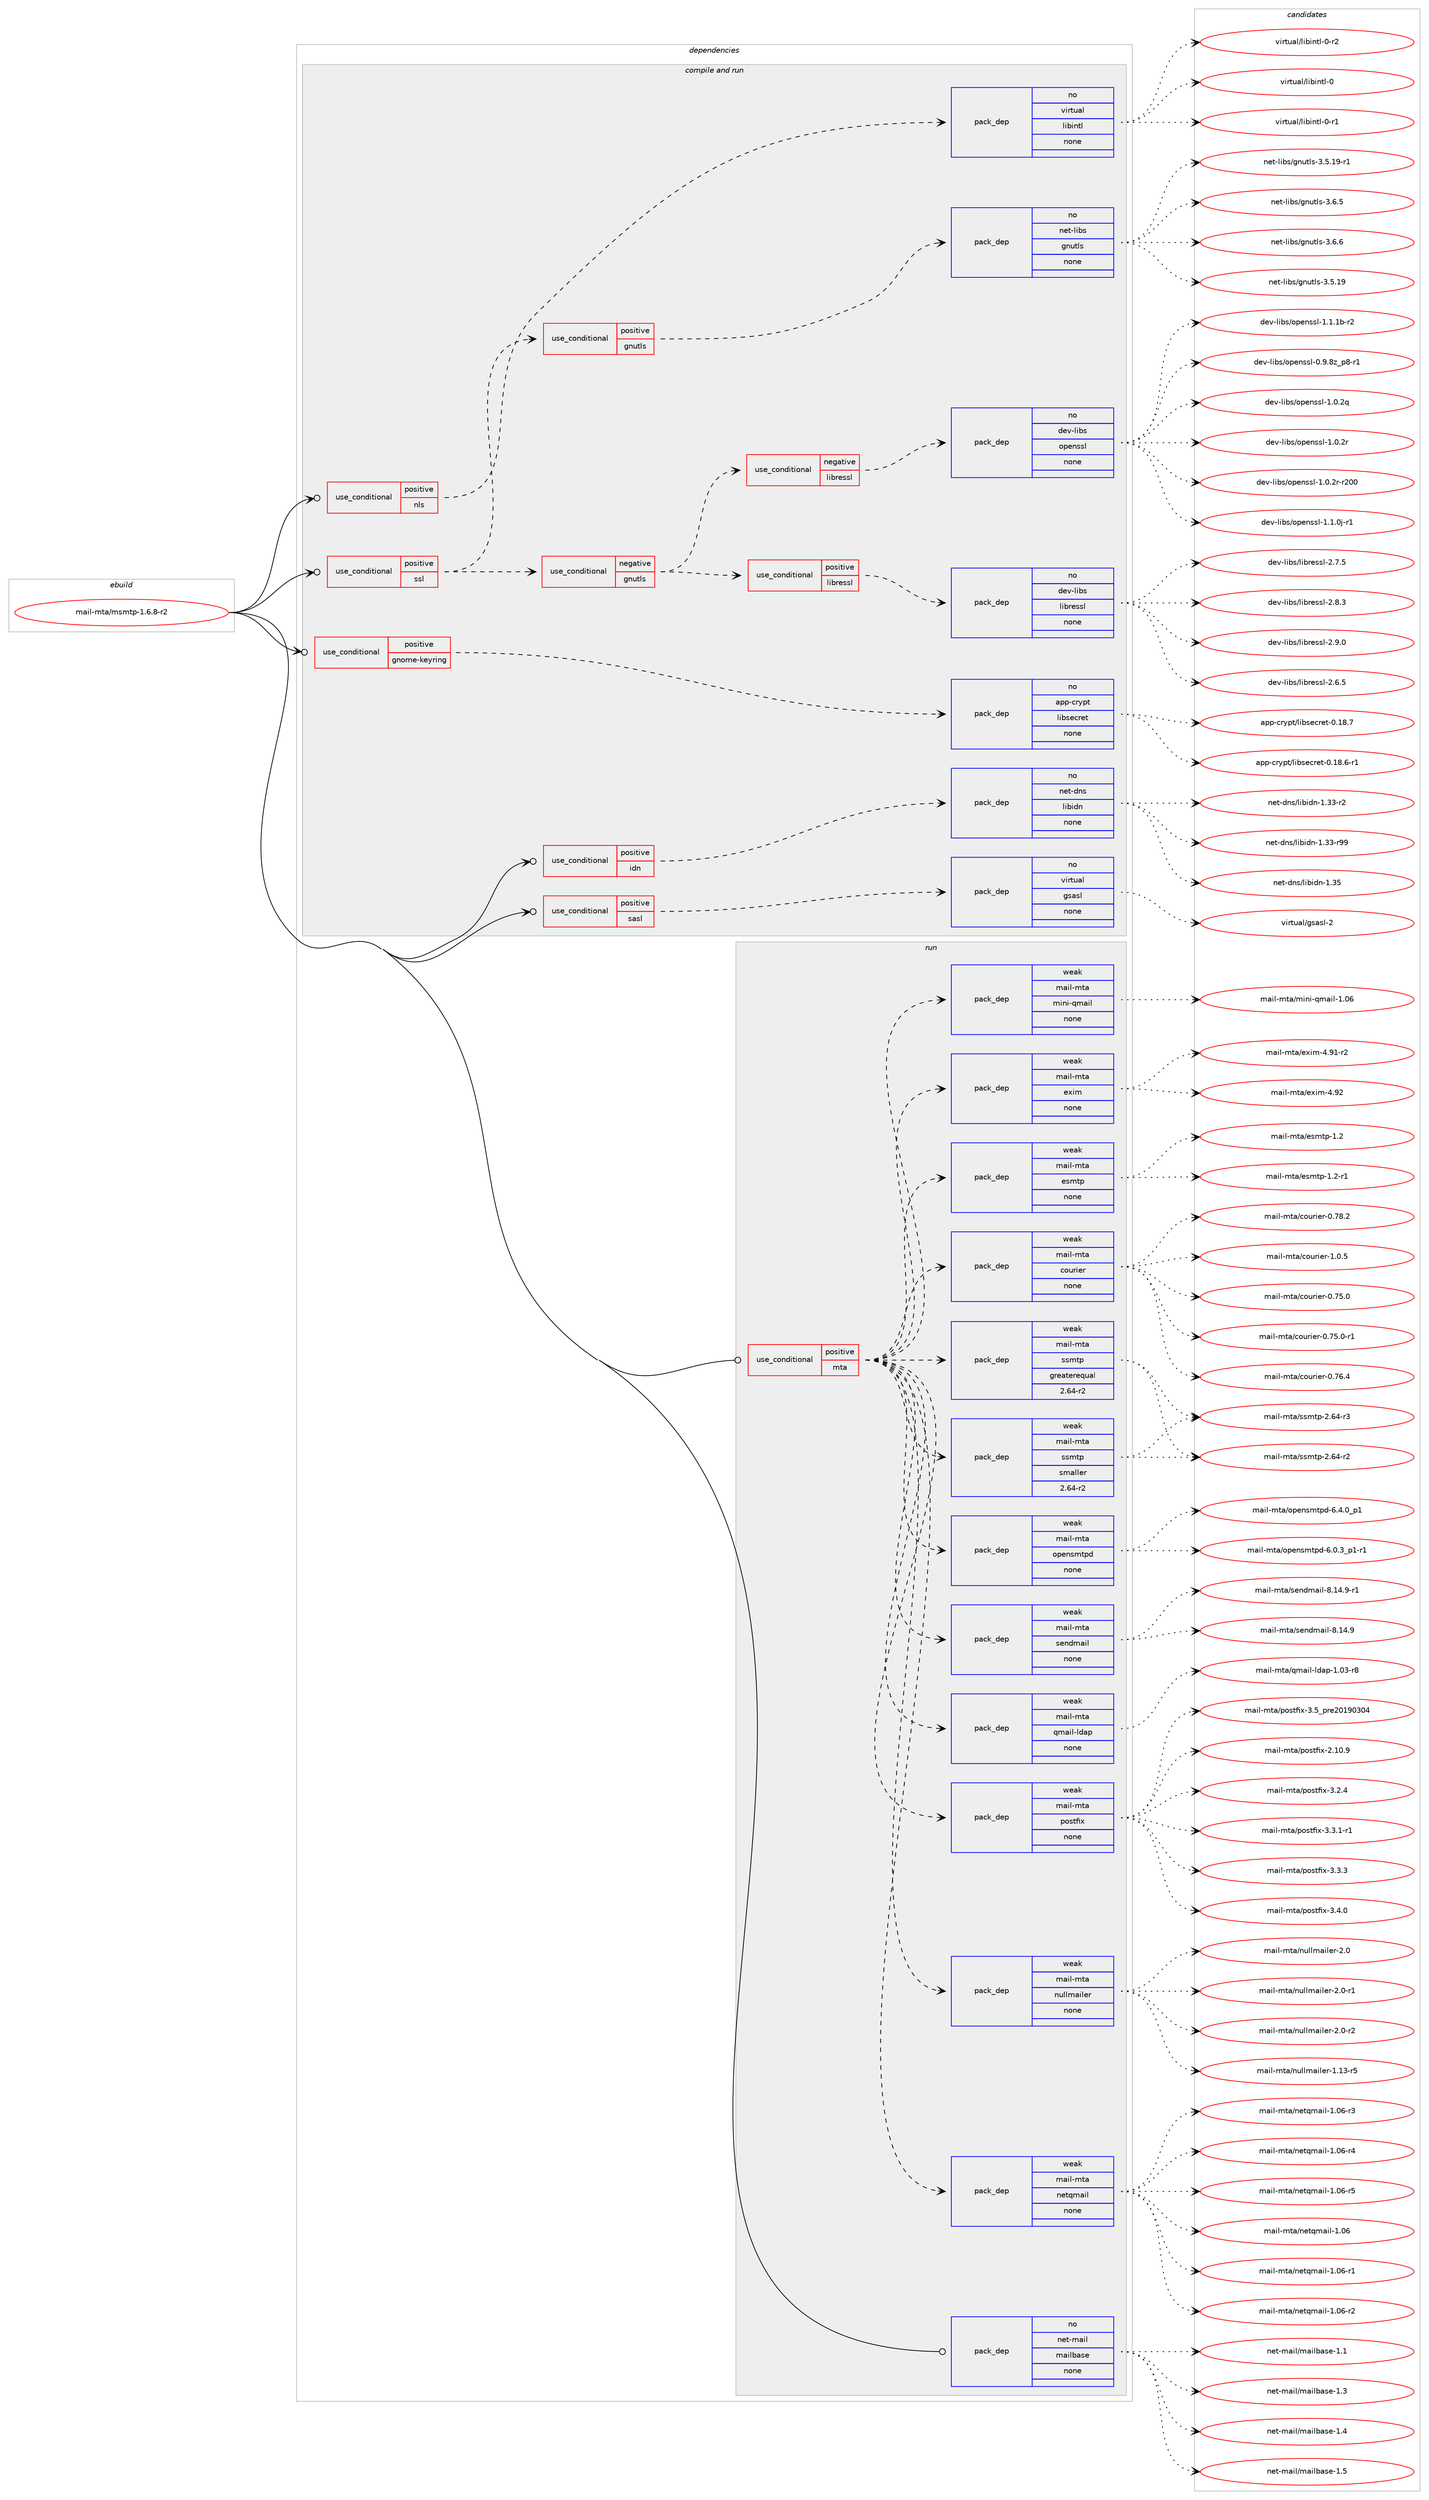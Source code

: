 digraph prolog {

# *************
# Graph options
# *************

newrank=true;
concentrate=true;
compound=true;
graph [rankdir=LR,fontname=Helvetica,fontsize=10,ranksep=1.5];#, ranksep=2.5, nodesep=0.2];
edge  [arrowhead=vee];
node  [fontname=Helvetica,fontsize=10];

# **********
# The ebuild
# **********

subgraph cluster_leftcol {
color=gray;
rank=same;
label=<<i>ebuild</i>>;
id [label="mail-mta/msmtp-1.6.8-r2", color=red, width=4, href="../mail-mta/msmtp-1.6.8-r2.svg"];
}

# ****************
# The dependencies
# ****************

subgraph cluster_midcol {
color=gray;
label=<<i>dependencies</i>>;
subgraph cluster_compile {
fillcolor="#eeeeee";
style=filled;
label=<<i>compile</i>>;
}
subgraph cluster_compileandrun {
fillcolor="#eeeeee";
style=filled;
label=<<i>compile and run</i>>;
subgraph cond431264 {
dependency1596945 [label=<<TABLE BORDER="0" CELLBORDER="1" CELLSPACING="0" CELLPADDING="4"><TR><TD ROWSPAN="3" CELLPADDING="10">use_conditional</TD></TR><TR><TD>positive</TD></TR><TR><TD>gnome-keyring</TD></TR></TABLE>>, shape=none, color=red];
subgraph pack1140551 {
dependency1596946 [label=<<TABLE BORDER="0" CELLBORDER="1" CELLSPACING="0" CELLPADDING="4" WIDTH="220"><TR><TD ROWSPAN="6" CELLPADDING="30">pack_dep</TD></TR><TR><TD WIDTH="110">no</TD></TR><TR><TD>app-crypt</TD></TR><TR><TD>libsecret</TD></TR><TR><TD>none</TD></TR><TR><TD></TD></TR></TABLE>>, shape=none, color=blue];
}
dependency1596945:e -> dependency1596946:w [weight=20,style="dashed",arrowhead="vee"];
}
id:e -> dependency1596945:w [weight=20,style="solid",arrowhead="odotvee"];
subgraph cond431265 {
dependency1596947 [label=<<TABLE BORDER="0" CELLBORDER="1" CELLSPACING="0" CELLPADDING="4"><TR><TD ROWSPAN="3" CELLPADDING="10">use_conditional</TD></TR><TR><TD>positive</TD></TR><TR><TD>idn</TD></TR></TABLE>>, shape=none, color=red];
subgraph pack1140552 {
dependency1596948 [label=<<TABLE BORDER="0" CELLBORDER="1" CELLSPACING="0" CELLPADDING="4" WIDTH="220"><TR><TD ROWSPAN="6" CELLPADDING="30">pack_dep</TD></TR><TR><TD WIDTH="110">no</TD></TR><TR><TD>net-dns</TD></TR><TR><TD>libidn</TD></TR><TR><TD>none</TD></TR><TR><TD></TD></TR></TABLE>>, shape=none, color=blue];
}
dependency1596947:e -> dependency1596948:w [weight=20,style="dashed",arrowhead="vee"];
}
id:e -> dependency1596947:w [weight=20,style="solid",arrowhead="odotvee"];
subgraph cond431266 {
dependency1596949 [label=<<TABLE BORDER="0" CELLBORDER="1" CELLSPACING="0" CELLPADDING="4"><TR><TD ROWSPAN="3" CELLPADDING="10">use_conditional</TD></TR><TR><TD>positive</TD></TR><TR><TD>nls</TD></TR></TABLE>>, shape=none, color=red];
subgraph pack1140553 {
dependency1596950 [label=<<TABLE BORDER="0" CELLBORDER="1" CELLSPACING="0" CELLPADDING="4" WIDTH="220"><TR><TD ROWSPAN="6" CELLPADDING="30">pack_dep</TD></TR><TR><TD WIDTH="110">no</TD></TR><TR><TD>virtual</TD></TR><TR><TD>libintl</TD></TR><TR><TD>none</TD></TR><TR><TD></TD></TR></TABLE>>, shape=none, color=blue];
}
dependency1596949:e -> dependency1596950:w [weight=20,style="dashed",arrowhead="vee"];
}
id:e -> dependency1596949:w [weight=20,style="solid",arrowhead="odotvee"];
subgraph cond431267 {
dependency1596951 [label=<<TABLE BORDER="0" CELLBORDER="1" CELLSPACING="0" CELLPADDING="4"><TR><TD ROWSPAN="3" CELLPADDING="10">use_conditional</TD></TR><TR><TD>positive</TD></TR><TR><TD>sasl</TD></TR></TABLE>>, shape=none, color=red];
subgraph pack1140554 {
dependency1596952 [label=<<TABLE BORDER="0" CELLBORDER="1" CELLSPACING="0" CELLPADDING="4" WIDTH="220"><TR><TD ROWSPAN="6" CELLPADDING="30">pack_dep</TD></TR><TR><TD WIDTH="110">no</TD></TR><TR><TD>virtual</TD></TR><TR><TD>gsasl</TD></TR><TR><TD>none</TD></TR><TR><TD></TD></TR></TABLE>>, shape=none, color=blue];
}
dependency1596951:e -> dependency1596952:w [weight=20,style="dashed",arrowhead="vee"];
}
id:e -> dependency1596951:w [weight=20,style="solid",arrowhead="odotvee"];
subgraph cond431268 {
dependency1596953 [label=<<TABLE BORDER="0" CELLBORDER="1" CELLSPACING="0" CELLPADDING="4"><TR><TD ROWSPAN="3" CELLPADDING="10">use_conditional</TD></TR><TR><TD>positive</TD></TR><TR><TD>ssl</TD></TR></TABLE>>, shape=none, color=red];
subgraph cond431269 {
dependency1596954 [label=<<TABLE BORDER="0" CELLBORDER="1" CELLSPACING="0" CELLPADDING="4"><TR><TD ROWSPAN="3" CELLPADDING="10">use_conditional</TD></TR><TR><TD>positive</TD></TR><TR><TD>gnutls</TD></TR></TABLE>>, shape=none, color=red];
subgraph pack1140555 {
dependency1596955 [label=<<TABLE BORDER="0" CELLBORDER="1" CELLSPACING="0" CELLPADDING="4" WIDTH="220"><TR><TD ROWSPAN="6" CELLPADDING="30">pack_dep</TD></TR><TR><TD WIDTH="110">no</TD></TR><TR><TD>net-libs</TD></TR><TR><TD>gnutls</TD></TR><TR><TD>none</TD></TR><TR><TD></TD></TR></TABLE>>, shape=none, color=blue];
}
dependency1596954:e -> dependency1596955:w [weight=20,style="dashed",arrowhead="vee"];
}
dependency1596953:e -> dependency1596954:w [weight=20,style="dashed",arrowhead="vee"];
subgraph cond431270 {
dependency1596956 [label=<<TABLE BORDER="0" CELLBORDER="1" CELLSPACING="0" CELLPADDING="4"><TR><TD ROWSPAN="3" CELLPADDING="10">use_conditional</TD></TR><TR><TD>negative</TD></TR><TR><TD>gnutls</TD></TR></TABLE>>, shape=none, color=red];
subgraph cond431271 {
dependency1596957 [label=<<TABLE BORDER="0" CELLBORDER="1" CELLSPACING="0" CELLPADDING="4"><TR><TD ROWSPAN="3" CELLPADDING="10">use_conditional</TD></TR><TR><TD>negative</TD></TR><TR><TD>libressl</TD></TR></TABLE>>, shape=none, color=red];
subgraph pack1140556 {
dependency1596958 [label=<<TABLE BORDER="0" CELLBORDER="1" CELLSPACING="0" CELLPADDING="4" WIDTH="220"><TR><TD ROWSPAN="6" CELLPADDING="30">pack_dep</TD></TR><TR><TD WIDTH="110">no</TD></TR><TR><TD>dev-libs</TD></TR><TR><TD>openssl</TD></TR><TR><TD>none</TD></TR><TR><TD></TD></TR></TABLE>>, shape=none, color=blue];
}
dependency1596957:e -> dependency1596958:w [weight=20,style="dashed",arrowhead="vee"];
}
dependency1596956:e -> dependency1596957:w [weight=20,style="dashed",arrowhead="vee"];
subgraph cond431272 {
dependency1596959 [label=<<TABLE BORDER="0" CELLBORDER="1" CELLSPACING="0" CELLPADDING="4"><TR><TD ROWSPAN="3" CELLPADDING="10">use_conditional</TD></TR><TR><TD>positive</TD></TR><TR><TD>libressl</TD></TR></TABLE>>, shape=none, color=red];
subgraph pack1140557 {
dependency1596960 [label=<<TABLE BORDER="0" CELLBORDER="1" CELLSPACING="0" CELLPADDING="4" WIDTH="220"><TR><TD ROWSPAN="6" CELLPADDING="30">pack_dep</TD></TR><TR><TD WIDTH="110">no</TD></TR><TR><TD>dev-libs</TD></TR><TR><TD>libressl</TD></TR><TR><TD>none</TD></TR><TR><TD></TD></TR></TABLE>>, shape=none, color=blue];
}
dependency1596959:e -> dependency1596960:w [weight=20,style="dashed",arrowhead="vee"];
}
dependency1596956:e -> dependency1596959:w [weight=20,style="dashed",arrowhead="vee"];
}
dependency1596953:e -> dependency1596956:w [weight=20,style="dashed",arrowhead="vee"];
}
id:e -> dependency1596953:w [weight=20,style="solid",arrowhead="odotvee"];
}
subgraph cluster_run {
fillcolor="#eeeeee";
style=filled;
label=<<i>run</i>>;
subgraph cond431273 {
dependency1596961 [label=<<TABLE BORDER="0" CELLBORDER="1" CELLSPACING="0" CELLPADDING="4"><TR><TD ROWSPAN="3" CELLPADDING="10">use_conditional</TD></TR><TR><TD>positive</TD></TR><TR><TD>mta</TD></TR></TABLE>>, shape=none, color=red];
subgraph pack1140558 {
dependency1596962 [label=<<TABLE BORDER="0" CELLBORDER="1" CELLSPACING="0" CELLPADDING="4" WIDTH="220"><TR><TD ROWSPAN="6" CELLPADDING="30">pack_dep</TD></TR><TR><TD WIDTH="110">weak</TD></TR><TR><TD>mail-mta</TD></TR><TR><TD>courier</TD></TR><TR><TD>none</TD></TR><TR><TD></TD></TR></TABLE>>, shape=none, color=blue];
}
dependency1596961:e -> dependency1596962:w [weight=20,style="dashed",arrowhead="vee"];
subgraph pack1140559 {
dependency1596963 [label=<<TABLE BORDER="0" CELLBORDER="1" CELLSPACING="0" CELLPADDING="4" WIDTH="220"><TR><TD ROWSPAN="6" CELLPADDING="30">pack_dep</TD></TR><TR><TD WIDTH="110">weak</TD></TR><TR><TD>mail-mta</TD></TR><TR><TD>esmtp</TD></TR><TR><TD>none</TD></TR><TR><TD></TD></TR></TABLE>>, shape=none, color=blue];
}
dependency1596961:e -> dependency1596963:w [weight=20,style="dashed",arrowhead="vee"];
subgraph pack1140560 {
dependency1596964 [label=<<TABLE BORDER="0" CELLBORDER="1" CELLSPACING="0" CELLPADDING="4" WIDTH="220"><TR><TD ROWSPAN="6" CELLPADDING="30">pack_dep</TD></TR><TR><TD WIDTH="110">weak</TD></TR><TR><TD>mail-mta</TD></TR><TR><TD>exim</TD></TR><TR><TD>none</TD></TR><TR><TD></TD></TR></TABLE>>, shape=none, color=blue];
}
dependency1596961:e -> dependency1596964:w [weight=20,style="dashed",arrowhead="vee"];
subgraph pack1140561 {
dependency1596965 [label=<<TABLE BORDER="0" CELLBORDER="1" CELLSPACING="0" CELLPADDING="4" WIDTH="220"><TR><TD ROWSPAN="6" CELLPADDING="30">pack_dep</TD></TR><TR><TD WIDTH="110">weak</TD></TR><TR><TD>mail-mta</TD></TR><TR><TD>mini-qmail</TD></TR><TR><TD>none</TD></TR><TR><TD></TD></TR></TABLE>>, shape=none, color=blue];
}
dependency1596961:e -> dependency1596965:w [weight=20,style="dashed",arrowhead="vee"];
subgraph pack1140562 {
dependency1596966 [label=<<TABLE BORDER="0" CELLBORDER="1" CELLSPACING="0" CELLPADDING="4" WIDTH="220"><TR><TD ROWSPAN="6" CELLPADDING="30">pack_dep</TD></TR><TR><TD WIDTH="110">weak</TD></TR><TR><TD>mail-mta</TD></TR><TR><TD>netqmail</TD></TR><TR><TD>none</TD></TR><TR><TD></TD></TR></TABLE>>, shape=none, color=blue];
}
dependency1596961:e -> dependency1596966:w [weight=20,style="dashed",arrowhead="vee"];
subgraph pack1140563 {
dependency1596967 [label=<<TABLE BORDER="0" CELLBORDER="1" CELLSPACING="0" CELLPADDING="4" WIDTH="220"><TR><TD ROWSPAN="6" CELLPADDING="30">pack_dep</TD></TR><TR><TD WIDTH="110">weak</TD></TR><TR><TD>mail-mta</TD></TR><TR><TD>nullmailer</TD></TR><TR><TD>none</TD></TR><TR><TD></TD></TR></TABLE>>, shape=none, color=blue];
}
dependency1596961:e -> dependency1596967:w [weight=20,style="dashed",arrowhead="vee"];
subgraph pack1140564 {
dependency1596968 [label=<<TABLE BORDER="0" CELLBORDER="1" CELLSPACING="0" CELLPADDING="4" WIDTH="220"><TR><TD ROWSPAN="6" CELLPADDING="30">pack_dep</TD></TR><TR><TD WIDTH="110">weak</TD></TR><TR><TD>mail-mta</TD></TR><TR><TD>postfix</TD></TR><TR><TD>none</TD></TR><TR><TD></TD></TR></TABLE>>, shape=none, color=blue];
}
dependency1596961:e -> dependency1596968:w [weight=20,style="dashed",arrowhead="vee"];
subgraph pack1140565 {
dependency1596969 [label=<<TABLE BORDER="0" CELLBORDER="1" CELLSPACING="0" CELLPADDING="4" WIDTH="220"><TR><TD ROWSPAN="6" CELLPADDING="30">pack_dep</TD></TR><TR><TD WIDTH="110">weak</TD></TR><TR><TD>mail-mta</TD></TR><TR><TD>qmail-ldap</TD></TR><TR><TD>none</TD></TR><TR><TD></TD></TR></TABLE>>, shape=none, color=blue];
}
dependency1596961:e -> dependency1596969:w [weight=20,style="dashed",arrowhead="vee"];
subgraph pack1140566 {
dependency1596970 [label=<<TABLE BORDER="0" CELLBORDER="1" CELLSPACING="0" CELLPADDING="4" WIDTH="220"><TR><TD ROWSPAN="6" CELLPADDING="30">pack_dep</TD></TR><TR><TD WIDTH="110">weak</TD></TR><TR><TD>mail-mta</TD></TR><TR><TD>sendmail</TD></TR><TR><TD>none</TD></TR><TR><TD></TD></TR></TABLE>>, shape=none, color=blue];
}
dependency1596961:e -> dependency1596970:w [weight=20,style="dashed",arrowhead="vee"];
subgraph pack1140567 {
dependency1596971 [label=<<TABLE BORDER="0" CELLBORDER="1" CELLSPACING="0" CELLPADDING="4" WIDTH="220"><TR><TD ROWSPAN="6" CELLPADDING="30">pack_dep</TD></TR><TR><TD WIDTH="110">weak</TD></TR><TR><TD>mail-mta</TD></TR><TR><TD>opensmtpd</TD></TR><TR><TD>none</TD></TR><TR><TD></TD></TR></TABLE>>, shape=none, color=blue];
}
dependency1596961:e -> dependency1596971:w [weight=20,style="dashed",arrowhead="vee"];
subgraph pack1140568 {
dependency1596972 [label=<<TABLE BORDER="0" CELLBORDER="1" CELLSPACING="0" CELLPADDING="4" WIDTH="220"><TR><TD ROWSPAN="6" CELLPADDING="30">pack_dep</TD></TR><TR><TD WIDTH="110">weak</TD></TR><TR><TD>mail-mta</TD></TR><TR><TD>ssmtp</TD></TR><TR><TD>smaller</TD></TR><TR><TD>2.64-r2</TD></TR></TABLE>>, shape=none, color=blue];
}
dependency1596961:e -> dependency1596972:w [weight=20,style="dashed",arrowhead="vee"];
subgraph pack1140569 {
dependency1596973 [label=<<TABLE BORDER="0" CELLBORDER="1" CELLSPACING="0" CELLPADDING="4" WIDTH="220"><TR><TD ROWSPAN="6" CELLPADDING="30">pack_dep</TD></TR><TR><TD WIDTH="110">weak</TD></TR><TR><TD>mail-mta</TD></TR><TR><TD>ssmtp</TD></TR><TR><TD>greaterequal</TD></TR><TR><TD>2.64-r2</TD></TR></TABLE>>, shape=none, color=blue];
}
dependency1596961:e -> dependency1596973:w [weight=20,style="dashed",arrowhead="vee"];
}
id:e -> dependency1596961:w [weight=20,style="solid",arrowhead="odot"];
subgraph pack1140570 {
dependency1596974 [label=<<TABLE BORDER="0" CELLBORDER="1" CELLSPACING="0" CELLPADDING="4" WIDTH="220"><TR><TD ROWSPAN="6" CELLPADDING="30">pack_dep</TD></TR><TR><TD WIDTH="110">no</TD></TR><TR><TD>net-mail</TD></TR><TR><TD>mailbase</TD></TR><TR><TD>none</TD></TR><TR><TD></TD></TR></TABLE>>, shape=none, color=blue];
}
id:e -> dependency1596974:w [weight=20,style="solid",arrowhead="odot"];
}
}

# **************
# The candidates
# **************

subgraph cluster_choices {
rank=same;
color=gray;
label=<<i>candidates</i>>;

subgraph choice1140551 {
color=black;
nodesep=1;
choice971121124599114121112116471081059811510199114101116454846495646544511449 [label="app-crypt/libsecret-0.18.6-r1", color=red, width=4,href="../app-crypt/libsecret-0.18.6-r1.svg"];
choice97112112459911412111211647108105981151019911410111645484649564655 [label="app-crypt/libsecret-0.18.7", color=red, width=4,href="../app-crypt/libsecret-0.18.7.svg"];
dependency1596946:e -> choice971121124599114121112116471081059811510199114101116454846495646544511449:w [style=dotted,weight="100"];
dependency1596946:e -> choice97112112459911412111211647108105981151019911410111645484649564655:w [style=dotted,weight="100"];
}
subgraph choice1140552 {
color=black;
nodesep=1;
choice11010111645100110115471081059810510011045494651514511450 [label="net-dns/libidn-1.33-r2", color=red, width=4,href="../net-dns/libidn-1.33-r2.svg"];
choice1101011164510011011547108105981051001104549465151451145757 [label="net-dns/libidn-1.33-r99", color=red, width=4,href="../net-dns/libidn-1.33-r99.svg"];
choice1101011164510011011547108105981051001104549465153 [label="net-dns/libidn-1.35", color=red, width=4,href="../net-dns/libidn-1.35.svg"];
dependency1596948:e -> choice11010111645100110115471081059810510011045494651514511450:w [style=dotted,weight="100"];
dependency1596948:e -> choice1101011164510011011547108105981051001104549465151451145757:w [style=dotted,weight="100"];
dependency1596948:e -> choice1101011164510011011547108105981051001104549465153:w [style=dotted,weight="100"];
}
subgraph choice1140553 {
color=black;
nodesep=1;
choice1181051141161179710847108105981051101161084548 [label="virtual/libintl-0", color=red, width=4,href="../virtual/libintl-0.svg"];
choice11810511411611797108471081059810511011610845484511449 [label="virtual/libintl-0-r1", color=red, width=4,href="../virtual/libintl-0-r1.svg"];
choice11810511411611797108471081059810511011610845484511450 [label="virtual/libintl-0-r2", color=red, width=4,href="../virtual/libintl-0-r2.svg"];
dependency1596950:e -> choice1181051141161179710847108105981051101161084548:w [style=dotted,weight="100"];
dependency1596950:e -> choice11810511411611797108471081059810511011610845484511449:w [style=dotted,weight="100"];
dependency1596950:e -> choice11810511411611797108471081059810511011610845484511450:w [style=dotted,weight="100"];
}
subgraph choice1140554 {
color=black;
nodesep=1;
choice1181051141161179710847103115971151084550 [label="virtual/gsasl-2", color=red, width=4,href="../virtual/gsasl-2.svg"];
dependency1596952:e -> choice1181051141161179710847103115971151084550:w [style=dotted,weight="100"];
}
subgraph choice1140555 {
color=black;
nodesep=1;
choice11010111645108105981154710311011711610811545514653464957 [label="net-libs/gnutls-3.5.19", color=red, width=4,href="../net-libs/gnutls-3.5.19.svg"];
choice110101116451081059811547103110117116108115455146534649574511449 [label="net-libs/gnutls-3.5.19-r1", color=red, width=4,href="../net-libs/gnutls-3.5.19-r1.svg"];
choice110101116451081059811547103110117116108115455146544653 [label="net-libs/gnutls-3.6.5", color=red, width=4,href="../net-libs/gnutls-3.6.5.svg"];
choice110101116451081059811547103110117116108115455146544654 [label="net-libs/gnutls-3.6.6", color=red, width=4,href="../net-libs/gnutls-3.6.6.svg"];
dependency1596955:e -> choice11010111645108105981154710311011711610811545514653464957:w [style=dotted,weight="100"];
dependency1596955:e -> choice110101116451081059811547103110117116108115455146534649574511449:w [style=dotted,weight="100"];
dependency1596955:e -> choice110101116451081059811547103110117116108115455146544653:w [style=dotted,weight="100"];
dependency1596955:e -> choice110101116451081059811547103110117116108115455146544654:w [style=dotted,weight="100"];
}
subgraph choice1140556 {
color=black;
nodesep=1;
choice10010111845108105981154711111210111011511510845484657465612295112564511449 [label="dev-libs/openssl-0.9.8z_p8-r1", color=red, width=4,href="../dev-libs/openssl-0.9.8z_p8-r1.svg"];
choice100101118451081059811547111112101110115115108454946484650113 [label="dev-libs/openssl-1.0.2q", color=red, width=4,href="../dev-libs/openssl-1.0.2q.svg"];
choice100101118451081059811547111112101110115115108454946484650114 [label="dev-libs/openssl-1.0.2r", color=red, width=4,href="../dev-libs/openssl-1.0.2r.svg"];
choice10010111845108105981154711111210111011511510845494648465011445114504848 [label="dev-libs/openssl-1.0.2r-r200", color=red, width=4,href="../dev-libs/openssl-1.0.2r-r200.svg"];
choice1001011184510810598115471111121011101151151084549464946481064511449 [label="dev-libs/openssl-1.1.0j-r1", color=red, width=4,href="../dev-libs/openssl-1.1.0j-r1.svg"];
choice100101118451081059811547111112101110115115108454946494649984511450 [label="dev-libs/openssl-1.1.1b-r2", color=red, width=4,href="../dev-libs/openssl-1.1.1b-r2.svg"];
dependency1596958:e -> choice10010111845108105981154711111210111011511510845484657465612295112564511449:w [style=dotted,weight="100"];
dependency1596958:e -> choice100101118451081059811547111112101110115115108454946484650113:w [style=dotted,weight="100"];
dependency1596958:e -> choice100101118451081059811547111112101110115115108454946484650114:w [style=dotted,weight="100"];
dependency1596958:e -> choice10010111845108105981154711111210111011511510845494648465011445114504848:w [style=dotted,weight="100"];
dependency1596958:e -> choice1001011184510810598115471111121011101151151084549464946481064511449:w [style=dotted,weight="100"];
dependency1596958:e -> choice100101118451081059811547111112101110115115108454946494649984511450:w [style=dotted,weight="100"];
}
subgraph choice1140557 {
color=black;
nodesep=1;
choice10010111845108105981154710810598114101115115108455046544653 [label="dev-libs/libressl-2.6.5", color=red, width=4,href="../dev-libs/libressl-2.6.5.svg"];
choice10010111845108105981154710810598114101115115108455046554653 [label="dev-libs/libressl-2.7.5", color=red, width=4,href="../dev-libs/libressl-2.7.5.svg"];
choice10010111845108105981154710810598114101115115108455046564651 [label="dev-libs/libressl-2.8.3", color=red, width=4,href="../dev-libs/libressl-2.8.3.svg"];
choice10010111845108105981154710810598114101115115108455046574648 [label="dev-libs/libressl-2.9.0", color=red, width=4,href="../dev-libs/libressl-2.9.0.svg"];
dependency1596960:e -> choice10010111845108105981154710810598114101115115108455046544653:w [style=dotted,weight="100"];
dependency1596960:e -> choice10010111845108105981154710810598114101115115108455046554653:w [style=dotted,weight="100"];
dependency1596960:e -> choice10010111845108105981154710810598114101115115108455046564651:w [style=dotted,weight="100"];
dependency1596960:e -> choice10010111845108105981154710810598114101115115108455046574648:w [style=dotted,weight="100"];
}
subgraph choice1140558 {
color=black;
nodesep=1;
choice109971051084510911697479911111711410510111445484655534648 [label="mail-mta/courier-0.75.0", color=red, width=4,href="../mail-mta/courier-0.75.0.svg"];
choice1099710510845109116974799111117114105101114454846555346484511449 [label="mail-mta/courier-0.75.0-r1", color=red, width=4,href="../mail-mta/courier-0.75.0-r1.svg"];
choice109971051084510911697479911111711410510111445484655544652 [label="mail-mta/courier-0.76.4", color=red, width=4,href="../mail-mta/courier-0.76.4.svg"];
choice109971051084510911697479911111711410510111445484655564650 [label="mail-mta/courier-0.78.2", color=red, width=4,href="../mail-mta/courier-0.78.2.svg"];
choice1099710510845109116974799111117114105101114454946484653 [label="mail-mta/courier-1.0.5", color=red, width=4,href="../mail-mta/courier-1.0.5.svg"];
dependency1596962:e -> choice109971051084510911697479911111711410510111445484655534648:w [style=dotted,weight="100"];
dependency1596962:e -> choice1099710510845109116974799111117114105101114454846555346484511449:w [style=dotted,weight="100"];
dependency1596962:e -> choice109971051084510911697479911111711410510111445484655544652:w [style=dotted,weight="100"];
dependency1596962:e -> choice109971051084510911697479911111711410510111445484655564650:w [style=dotted,weight="100"];
dependency1596962:e -> choice1099710510845109116974799111117114105101114454946484653:w [style=dotted,weight="100"];
}
subgraph choice1140559 {
color=black;
nodesep=1;
choice1099710510845109116974710111510911611245494650 [label="mail-mta/esmtp-1.2", color=red, width=4,href="../mail-mta/esmtp-1.2.svg"];
choice10997105108451091169747101115109116112454946504511449 [label="mail-mta/esmtp-1.2-r1", color=red, width=4,href="../mail-mta/esmtp-1.2-r1.svg"];
dependency1596963:e -> choice1099710510845109116974710111510911611245494650:w [style=dotted,weight="100"];
dependency1596963:e -> choice10997105108451091169747101115109116112454946504511449:w [style=dotted,weight="100"];
}
subgraph choice1140560 {
color=black;
nodesep=1;
choice1099710510845109116974710112010510945524657494511450 [label="mail-mta/exim-4.91-r2", color=red, width=4,href="../mail-mta/exim-4.91-r2.svg"];
choice109971051084510911697471011201051094552465750 [label="mail-mta/exim-4.92", color=red, width=4,href="../mail-mta/exim-4.92.svg"];
dependency1596964:e -> choice1099710510845109116974710112010510945524657494511450:w [style=dotted,weight="100"];
dependency1596964:e -> choice109971051084510911697471011201051094552465750:w [style=dotted,weight="100"];
}
subgraph choice1140561 {
color=black;
nodesep=1;
choice1099710510845109116974710910511010545113109971051084549464854 [label="mail-mta/mini-qmail-1.06", color=red, width=4,href="../mail-mta/mini-qmail-1.06.svg"];
dependency1596965:e -> choice1099710510845109116974710910511010545113109971051084549464854:w [style=dotted,weight="100"];
}
subgraph choice1140562 {
color=black;
nodesep=1;
choice10997105108451091169747110101116113109971051084549464854 [label="mail-mta/netqmail-1.06", color=red, width=4,href="../mail-mta/netqmail-1.06.svg"];
choice109971051084510911697471101011161131099710510845494648544511449 [label="mail-mta/netqmail-1.06-r1", color=red, width=4,href="../mail-mta/netqmail-1.06-r1.svg"];
choice109971051084510911697471101011161131099710510845494648544511450 [label="mail-mta/netqmail-1.06-r2", color=red, width=4,href="../mail-mta/netqmail-1.06-r2.svg"];
choice109971051084510911697471101011161131099710510845494648544511451 [label="mail-mta/netqmail-1.06-r3", color=red, width=4,href="../mail-mta/netqmail-1.06-r3.svg"];
choice109971051084510911697471101011161131099710510845494648544511452 [label="mail-mta/netqmail-1.06-r4", color=red, width=4,href="../mail-mta/netqmail-1.06-r4.svg"];
choice109971051084510911697471101011161131099710510845494648544511453 [label="mail-mta/netqmail-1.06-r5", color=red, width=4,href="../mail-mta/netqmail-1.06-r5.svg"];
dependency1596966:e -> choice10997105108451091169747110101116113109971051084549464854:w [style=dotted,weight="100"];
dependency1596966:e -> choice109971051084510911697471101011161131099710510845494648544511449:w [style=dotted,weight="100"];
dependency1596966:e -> choice109971051084510911697471101011161131099710510845494648544511450:w [style=dotted,weight="100"];
dependency1596966:e -> choice109971051084510911697471101011161131099710510845494648544511451:w [style=dotted,weight="100"];
dependency1596966:e -> choice109971051084510911697471101011161131099710510845494648544511452:w [style=dotted,weight="100"];
dependency1596966:e -> choice109971051084510911697471101011161131099710510845494648544511453:w [style=dotted,weight="100"];
}
subgraph choice1140563 {
color=black;
nodesep=1;
choice109971051084510911697471101171081081099710510810111445494649514511453 [label="mail-mta/nullmailer-1.13-r5", color=red, width=4,href="../mail-mta/nullmailer-1.13-r5.svg"];
choice109971051084510911697471101171081081099710510810111445504648 [label="mail-mta/nullmailer-2.0", color=red, width=4,href="../mail-mta/nullmailer-2.0.svg"];
choice1099710510845109116974711011710810810997105108101114455046484511449 [label="mail-mta/nullmailer-2.0-r1", color=red, width=4,href="../mail-mta/nullmailer-2.0-r1.svg"];
choice1099710510845109116974711011710810810997105108101114455046484511450 [label="mail-mta/nullmailer-2.0-r2", color=red, width=4,href="../mail-mta/nullmailer-2.0-r2.svg"];
dependency1596967:e -> choice109971051084510911697471101171081081099710510810111445494649514511453:w [style=dotted,weight="100"];
dependency1596967:e -> choice109971051084510911697471101171081081099710510810111445504648:w [style=dotted,weight="100"];
dependency1596967:e -> choice1099710510845109116974711011710810810997105108101114455046484511449:w [style=dotted,weight="100"];
dependency1596967:e -> choice1099710510845109116974711011710810810997105108101114455046484511450:w [style=dotted,weight="100"];
}
subgraph choice1140564 {
color=black;
nodesep=1;
choice1099710510845109116974711211111511610210512045504649484657 [label="mail-mta/postfix-2.10.9", color=red, width=4,href="../mail-mta/postfix-2.10.9.svg"];
choice10997105108451091169747112111115116102105120455146504652 [label="mail-mta/postfix-3.2.4", color=red, width=4,href="../mail-mta/postfix-3.2.4.svg"];
choice109971051084510911697471121111151161021051204551465146494511449 [label="mail-mta/postfix-3.3.1-r1", color=red, width=4,href="../mail-mta/postfix-3.3.1-r1.svg"];
choice10997105108451091169747112111115116102105120455146514651 [label="mail-mta/postfix-3.3.3", color=red, width=4,href="../mail-mta/postfix-3.3.3.svg"];
choice10997105108451091169747112111115116102105120455146524648 [label="mail-mta/postfix-3.4.0", color=red, width=4,href="../mail-mta/postfix-3.4.0.svg"];
choice1099710510845109116974711211111511610210512045514653951121141015048495748514852 [label="mail-mta/postfix-3.5_pre20190304", color=red, width=4,href="../mail-mta/postfix-3.5_pre20190304.svg"];
dependency1596968:e -> choice1099710510845109116974711211111511610210512045504649484657:w [style=dotted,weight="100"];
dependency1596968:e -> choice10997105108451091169747112111115116102105120455146504652:w [style=dotted,weight="100"];
dependency1596968:e -> choice109971051084510911697471121111151161021051204551465146494511449:w [style=dotted,weight="100"];
dependency1596968:e -> choice10997105108451091169747112111115116102105120455146514651:w [style=dotted,weight="100"];
dependency1596968:e -> choice10997105108451091169747112111115116102105120455146524648:w [style=dotted,weight="100"];
dependency1596968:e -> choice1099710510845109116974711211111511610210512045514653951121141015048495748514852:w [style=dotted,weight="100"];
}
subgraph choice1140565 {
color=black;
nodesep=1;
choice1099710510845109116974711310997105108451081009711245494648514511456 [label="mail-mta/qmail-ldap-1.03-r8", color=red, width=4,href="../mail-mta/qmail-ldap-1.03-r8.svg"];
dependency1596969:e -> choice1099710510845109116974711310997105108451081009711245494648514511456:w [style=dotted,weight="100"];
}
subgraph choice1140566 {
color=black;
nodesep=1;
choice109971051084510911697471151011101001099710510845564649524657 [label="mail-mta/sendmail-8.14.9", color=red, width=4,href="../mail-mta/sendmail-8.14.9.svg"];
choice1099710510845109116974711510111010010997105108455646495246574511449 [label="mail-mta/sendmail-8.14.9-r1", color=red, width=4,href="../mail-mta/sendmail-8.14.9-r1.svg"];
dependency1596970:e -> choice109971051084510911697471151011101001099710510845564649524657:w [style=dotted,weight="100"];
dependency1596970:e -> choice1099710510845109116974711510111010010997105108455646495246574511449:w [style=dotted,weight="100"];
}
subgraph choice1140567 {
color=black;
nodesep=1;
choice1099710510845109116974711111210111011510911611210045544648465195112494511449 [label="mail-mta/opensmtpd-6.0.3_p1-r1", color=red, width=4,href="../mail-mta/opensmtpd-6.0.3_p1-r1.svg"];
choice109971051084510911697471111121011101151091161121004554465246489511249 [label="mail-mta/opensmtpd-6.4.0_p1", color=red, width=4,href="../mail-mta/opensmtpd-6.4.0_p1.svg"];
dependency1596971:e -> choice1099710510845109116974711111210111011510911611210045544648465195112494511449:w [style=dotted,weight="100"];
dependency1596971:e -> choice109971051084510911697471111121011101151091161121004554465246489511249:w [style=dotted,weight="100"];
}
subgraph choice1140568 {
color=black;
nodesep=1;
choice1099710510845109116974711511510911611245504654524511450 [label="mail-mta/ssmtp-2.64-r2", color=red, width=4,href="../mail-mta/ssmtp-2.64-r2.svg"];
choice1099710510845109116974711511510911611245504654524511451 [label="mail-mta/ssmtp-2.64-r3", color=red, width=4,href="../mail-mta/ssmtp-2.64-r3.svg"];
dependency1596972:e -> choice1099710510845109116974711511510911611245504654524511450:w [style=dotted,weight="100"];
dependency1596972:e -> choice1099710510845109116974711511510911611245504654524511451:w [style=dotted,weight="100"];
}
subgraph choice1140569 {
color=black;
nodesep=1;
choice1099710510845109116974711511510911611245504654524511450 [label="mail-mta/ssmtp-2.64-r2", color=red, width=4,href="../mail-mta/ssmtp-2.64-r2.svg"];
choice1099710510845109116974711511510911611245504654524511451 [label="mail-mta/ssmtp-2.64-r3", color=red, width=4,href="../mail-mta/ssmtp-2.64-r3.svg"];
dependency1596973:e -> choice1099710510845109116974711511510911611245504654524511450:w [style=dotted,weight="100"];
dependency1596973:e -> choice1099710510845109116974711511510911611245504654524511451:w [style=dotted,weight="100"];
}
subgraph choice1140570 {
color=black;
nodesep=1;
choice11010111645109971051084710997105108989711510145494649 [label="net-mail/mailbase-1.1", color=red, width=4,href="../net-mail/mailbase-1.1.svg"];
choice11010111645109971051084710997105108989711510145494651 [label="net-mail/mailbase-1.3", color=red, width=4,href="../net-mail/mailbase-1.3.svg"];
choice11010111645109971051084710997105108989711510145494652 [label="net-mail/mailbase-1.4", color=red, width=4,href="../net-mail/mailbase-1.4.svg"];
choice11010111645109971051084710997105108989711510145494653 [label="net-mail/mailbase-1.5", color=red, width=4,href="../net-mail/mailbase-1.5.svg"];
dependency1596974:e -> choice11010111645109971051084710997105108989711510145494649:w [style=dotted,weight="100"];
dependency1596974:e -> choice11010111645109971051084710997105108989711510145494651:w [style=dotted,weight="100"];
dependency1596974:e -> choice11010111645109971051084710997105108989711510145494652:w [style=dotted,weight="100"];
dependency1596974:e -> choice11010111645109971051084710997105108989711510145494653:w [style=dotted,weight="100"];
}
}

}
